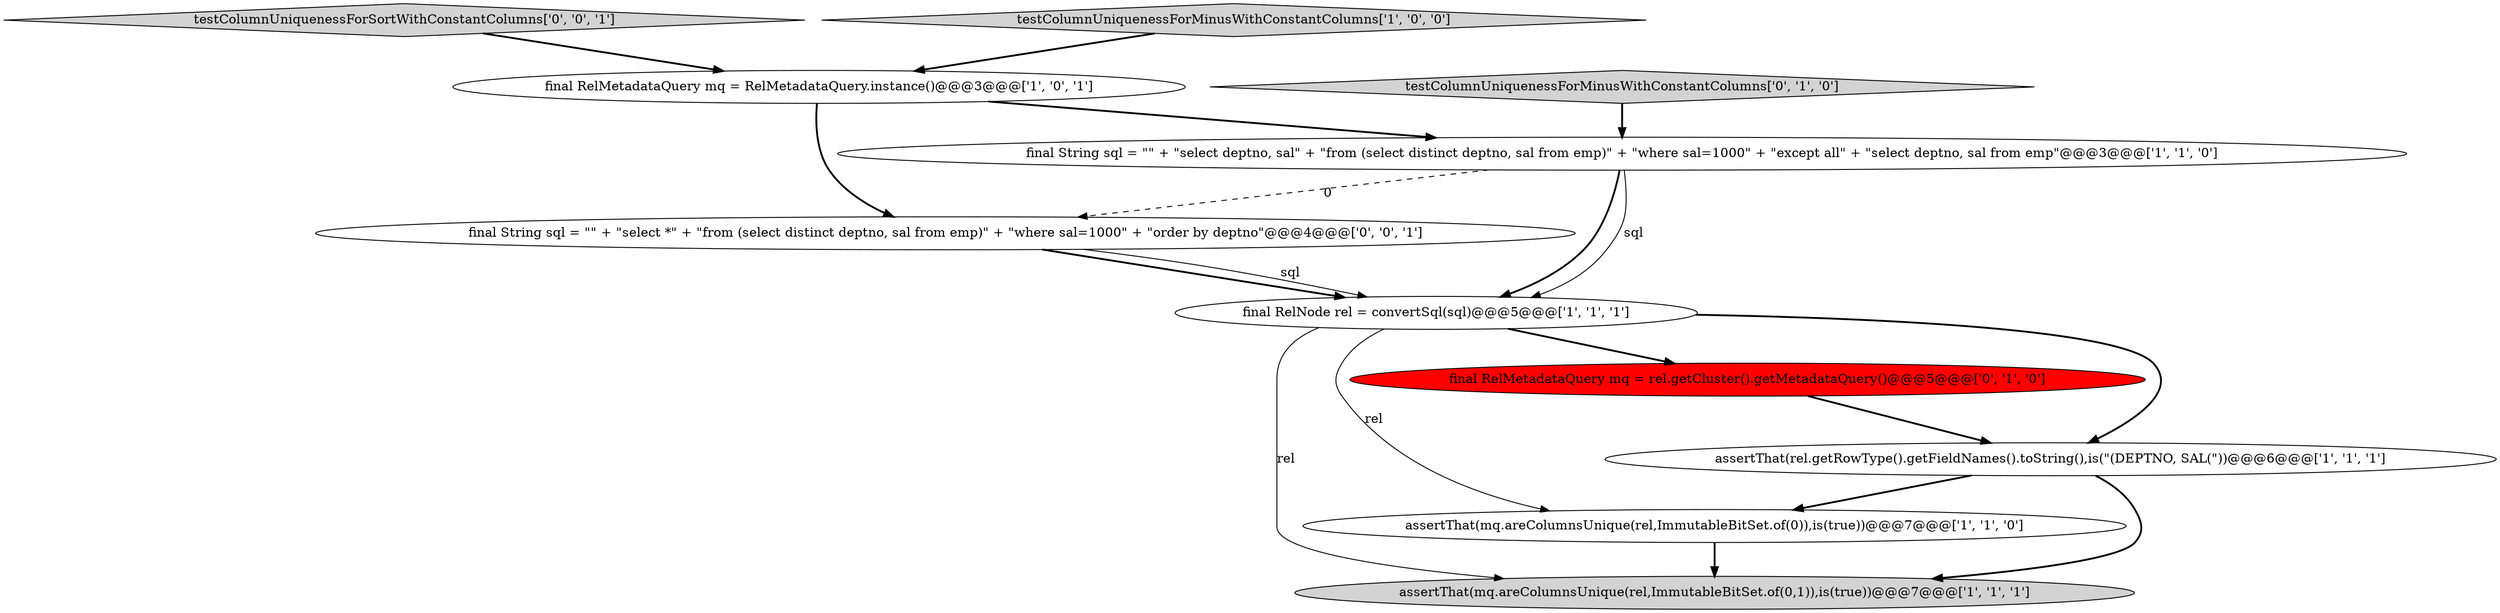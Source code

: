 digraph {
7 [style = filled, label = "final RelMetadataQuery mq = rel.getCluster().getMetadataQuery()@@@5@@@['0', '1', '0']", fillcolor = red, shape = ellipse image = "AAA1AAABBB2BBB"];
0 [style = filled, label = "assertThat(mq.areColumnsUnique(rel,ImmutableBitSet.of(0,1)),is(true))@@@7@@@['1', '1', '1']", fillcolor = lightgray, shape = ellipse image = "AAA0AAABBB1BBB"];
5 [style = filled, label = "final RelNode rel = convertSql(sql)@@@5@@@['1', '1', '1']", fillcolor = white, shape = ellipse image = "AAA0AAABBB1BBB"];
9 [style = filled, label = "final String sql = \"\" + \"select *\" + \"from (select distinct deptno, sal from emp)\" + \"where sal=1000\" + \"order by deptno\"@@@4@@@['0', '0', '1']", fillcolor = white, shape = ellipse image = "AAA0AAABBB3BBB"];
10 [style = filled, label = "testColumnUniquenessForSortWithConstantColumns['0', '0', '1']", fillcolor = lightgray, shape = diamond image = "AAA0AAABBB3BBB"];
4 [style = filled, label = "final RelMetadataQuery mq = RelMetadataQuery.instance()@@@3@@@['1', '0', '1']", fillcolor = white, shape = ellipse image = "AAA0AAABBB1BBB"];
8 [style = filled, label = "testColumnUniquenessForMinusWithConstantColumns['0', '1', '0']", fillcolor = lightgray, shape = diamond image = "AAA0AAABBB2BBB"];
1 [style = filled, label = "assertThat(mq.areColumnsUnique(rel,ImmutableBitSet.of(0)),is(true))@@@7@@@['1', '1', '0']", fillcolor = white, shape = ellipse image = "AAA0AAABBB1BBB"];
6 [style = filled, label = "final String sql = \"\" + \"select deptno, sal\" + \"from (select distinct deptno, sal from emp)\" + \"where sal=1000\" + \"except all\" + \"select deptno, sal from emp\"@@@3@@@['1', '1', '0']", fillcolor = white, shape = ellipse image = "AAA0AAABBB1BBB"];
2 [style = filled, label = "testColumnUniquenessForMinusWithConstantColumns['1', '0', '0']", fillcolor = lightgray, shape = diamond image = "AAA0AAABBB1BBB"];
3 [style = filled, label = "assertThat(rel.getRowType().getFieldNames().toString(),is(\"(DEPTNO, SAL(\"))@@@6@@@['1', '1', '1']", fillcolor = white, shape = ellipse image = "AAA0AAABBB1BBB"];
9->5 [style = bold, label=""];
5->3 [style = bold, label=""];
4->9 [style = bold, label=""];
5->7 [style = bold, label=""];
6->5 [style = bold, label=""];
5->1 [style = solid, label="rel"];
5->0 [style = solid, label="rel"];
8->6 [style = bold, label=""];
1->0 [style = bold, label=""];
6->5 [style = solid, label="sql"];
3->1 [style = bold, label=""];
4->6 [style = bold, label=""];
2->4 [style = bold, label=""];
9->5 [style = solid, label="sql"];
7->3 [style = bold, label=""];
3->0 [style = bold, label=""];
6->9 [style = dashed, label="0"];
10->4 [style = bold, label=""];
}
